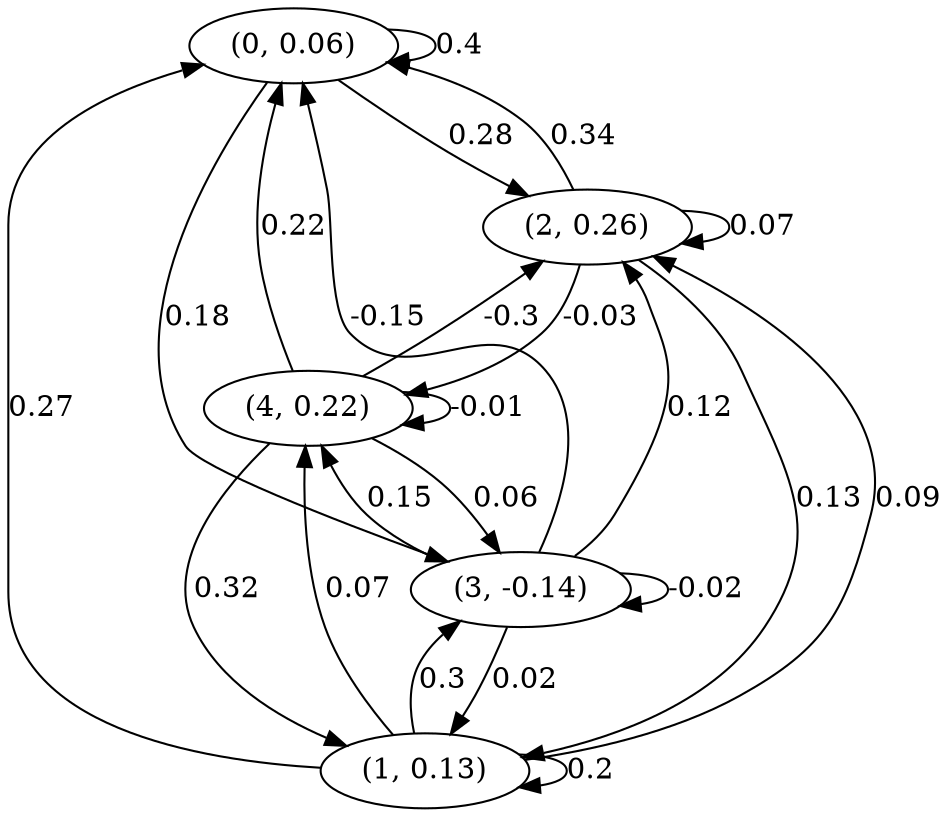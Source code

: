 digraph {
    0 [ label = "(0, 0.06)" ]
    1 [ label = "(1, 0.13)" ]
    2 [ label = "(2, 0.26)" ]
    3 [ label = "(3, -0.14)" ]
    4 [ label = "(4, 0.22)" ]
    0 -> 0 [ label = "0.4" ]
    1 -> 1 [ label = "0.2" ]
    2 -> 2 [ label = "0.07" ]
    3 -> 3 [ label = "-0.02" ]
    4 -> 4 [ label = "-0.01" ]
    1 -> 0 [ label = "0.27" ]
    2 -> 0 [ label = "0.34" ]
    3 -> 0 [ label = "-0.15" ]
    4 -> 0 [ label = "0.22" ]
    2 -> 1 [ label = "0.13" ]
    3 -> 1 [ label = "0.02" ]
    4 -> 1 [ label = "0.32" ]
    0 -> 2 [ label = "0.28" ]
    1 -> 2 [ label = "0.09" ]
    3 -> 2 [ label = "0.12" ]
    4 -> 2 [ label = "-0.3" ]
    0 -> 3 [ label = "0.18" ]
    1 -> 3 [ label = "0.3" ]
    4 -> 3 [ label = "0.06" ]
    1 -> 4 [ label = "0.07" ]
    2 -> 4 [ label = "-0.03" ]
    3 -> 4 [ label = "0.15" ]
}

